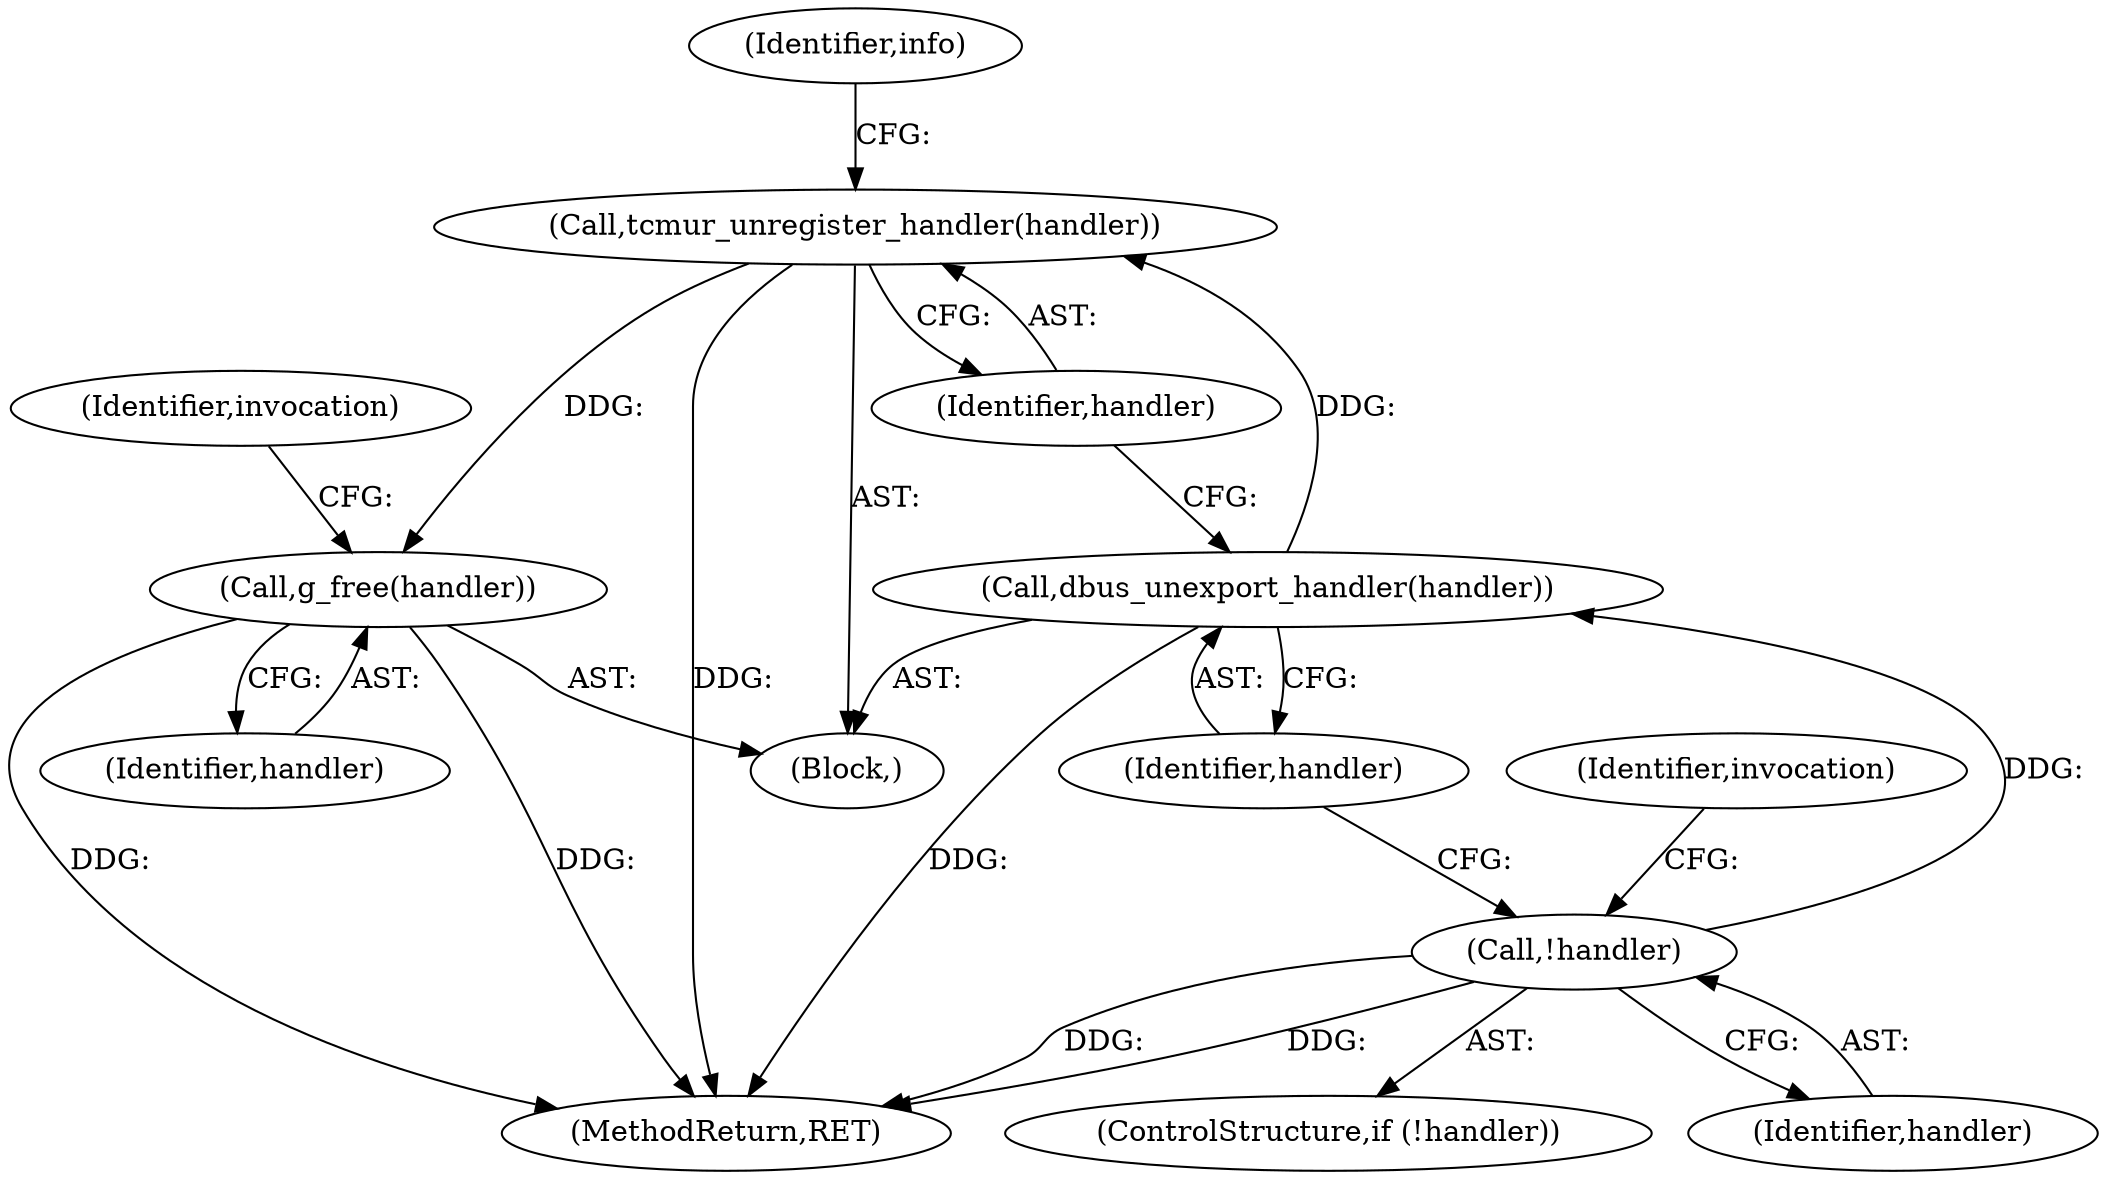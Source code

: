 digraph "1_tcmu-runner_bb80e9c7a798f035768260ebdadffb6eb0786178_2@del" {
"1000134" [label="(Call,tcmur_unregister_handler(handler))"];
"1000132" [label="(Call,dbus_unexport_handler(handler))"];
"1000121" [label="(Call,!handler)"];
"1000142" [label="(Call,g_free(handler))"];
"1000125" [label="(Identifier,invocation)"];
"1000134" [label="(Call,tcmur_unregister_handler(handler))"];
"1000132" [label="(Call,dbus_unexport_handler(handler))"];
"1000120" [label="(ControlStructure,if (!handler))"];
"1000122" [label="(Identifier,handler)"];
"1000105" [label="(Block,)"];
"1000152" [label="(MethodReturn,RET)"];
"1000142" [label="(Call,g_free(handler))"];
"1000133" [label="(Identifier,handler)"];
"1000121" [label="(Call,!handler)"];
"1000143" [label="(Identifier,handler)"];
"1000145" [label="(Identifier,invocation)"];
"1000138" [label="(Identifier,info)"];
"1000135" [label="(Identifier,handler)"];
"1000134" -> "1000105"  [label="AST: "];
"1000134" -> "1000135"  [label="CFG: "];
"1000135" -> "1000134"  [label="AST: "];
"1000138" -> "1000134"  [label="CFG: "];
"1000134" -> "1000152"  [label="DDG: "];
"1000132" -> "1000134"  [label="DDG: "];
"1000134" -> "1000142"  [label="DDG: "];
"1000132" -> "1000105"  [label="AST: "];
"1000132" -> "1000133"  [label="CFG: "];
"1000133" -> "1000132"  [label="AST: "];
"1000135" -> "1000132"  [label="CFG: "];
"1000132" -> "1000152"  [label="DDG: "];
"1000121" -> "1000132"  [label="DDG: "];
"1000121" -> "1000120"  [label="AST: "];
"1000121" -> "1000122"  [label="CFG: "];
"1000122" -> "1000121"  [label="AST: "];
"1000125" -> "1000121"  [label="CFG: "];
"1000133" -> "1000121"  [label="CFG: "];
"1000121" -> "1000152"  [label="DDG: "];
"1000121" -> "1000152"  [label="DDG: "];
"1000142" -> "1000105"  [label="AST: "];
"1000142" -> "1000143"  [label="CFG: "];
"1000143" -> "1000142"  [label="AST: "];
"1000145" -> "1000142"  [label="CFG: "];
"1000142" -> "1000152"  [label="DDG: "];
"1000142" -> "1000152"  [label="DDG: "];
}
